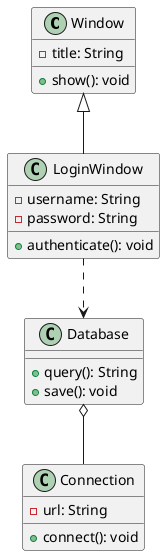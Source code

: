@startuml Simple Login-Database Relationships

class Window {
    -title: String
    +show(): void
}

class LoginWindow {
    -username: String
    -password: String
    +authenticate(): void
}

class Connection {
    -url: String
    +connect(): void
}

class Database {
    +query(): String
    +save(): void
}

' Inheritance (IS-A)
Window <|-- LoginWindow

' Aggregation (HAS-A)
Database o-- Connection

' Association (USES)
LoginWindow ..> Database

@enduml